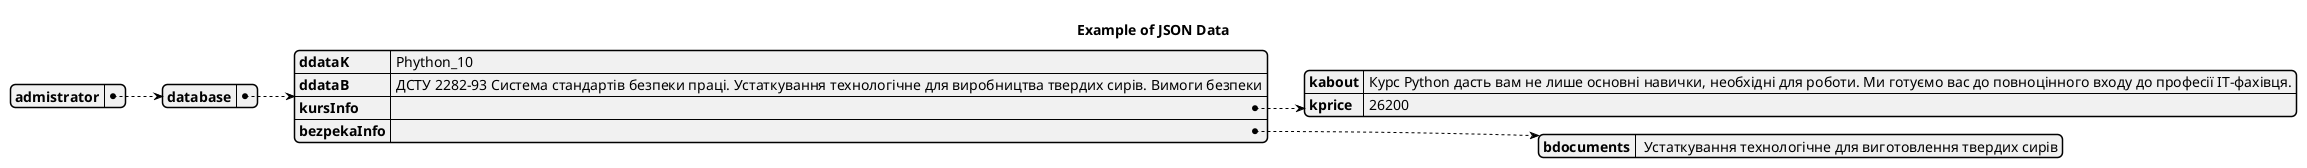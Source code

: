 @startjson

title Example of JSON Data

{ "admistrator":
		{
			"database": {
        "ddataK": "Phython_10",
        "ddataB": "ДСТУ 2282-93 Система стандартів безпеки праці. Устаткування технологічне для виробництва твердих сирів. Вимоги безпеки",
        "kursInfo":{
          "kabout":"Курс Python дасть вам не лише основні навички, необхідні для роботи. Ми готуємо вас до повноцінного входу до професії IT-фахівця.",
          "kprice": "26200"
        },
        "bezpekaInfo":{
          "bdocuments":" Устаткування технологічне для виготовлення твердих сирів"
        }
      }
		}
}

@endjson

